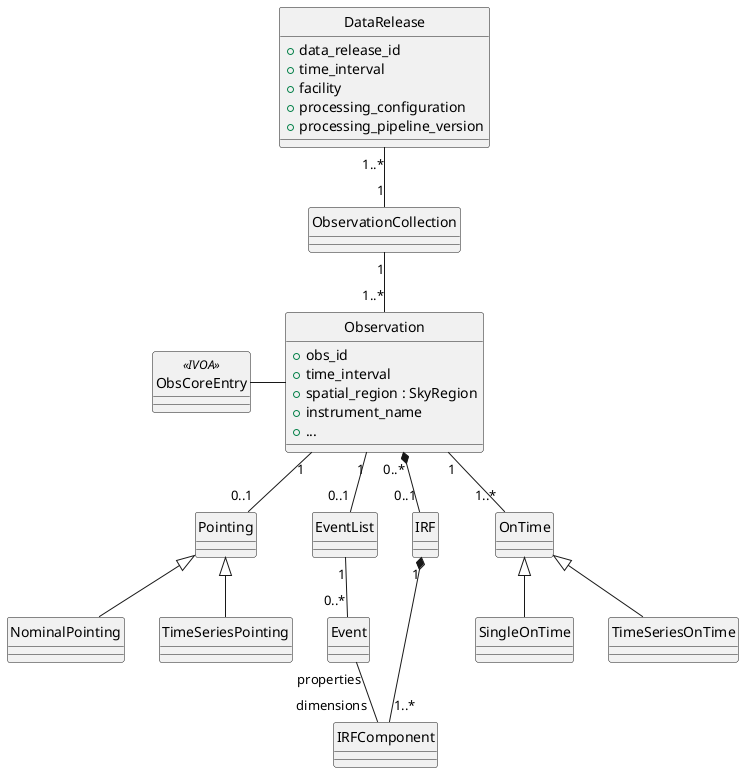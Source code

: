 @startuml
hide circles

class DataRelease  {
        + data_release_id
        + time_interval
        + facility
        + processing_configuration
        + processing_pipeline_version
}

class Observation {
        + obs_id
        + time_interval
        + spatial_region : SkyRegion
        + instrument_name
        + ...
}

Observation "1" -- "0..1" Pointing

Pointing <|-- NominalPointing
Pointing <|-- TimeSeriesPointing

DataRelease "1..*" -- "1" ObservationCollection
ObservationCollection "1" -- "1..*" Observation

class ObsCoreEntry <<IVOA>> {

}

ObsCoreEntry -r- Observation
Observation  "1" -- "0..1" EventList
Observation  "0..*" *--  "0..1" IRF
Observation "1" --  "1..*" OnTime
OnTime <|-- SingleOnTime
OnTime <|-- TimeSeriesOnTime

EventList "1" -- "0..*" Event

Event "properties" -- "dimensions" IRFComponent

IRF "1"  *-- "1..*" IRFComponent

@enduml
